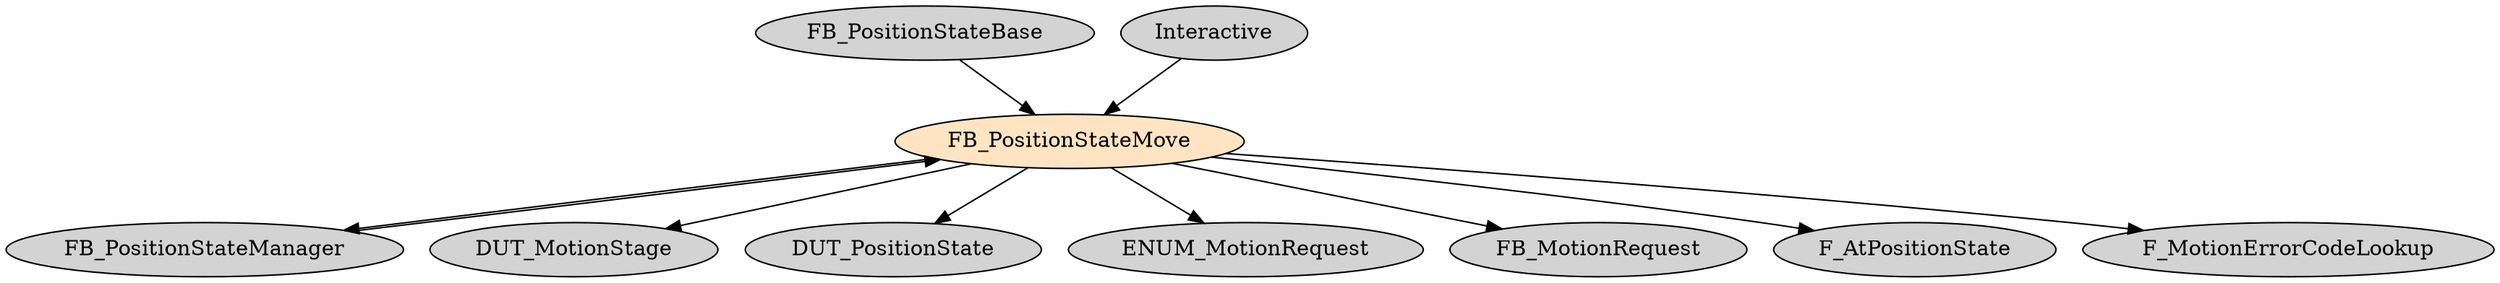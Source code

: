 digraph FB_PositionStateMove {
     node [style=filled]
    FB_PositionStateMove [fillcolor = bisque];
    FB_PositionStateBase -> FB_PositionStateMove;
    FB_PositionStateManager -> FB_PositionStateMove;
    FB_PositionStateMove -> DUT_MotionStage;
    FB_PositionStateMove -> DUT_PositionState;
    FB_PositionStateMove -> ENUM_MotionRequest;
    FB_PositionStateMove -> FB_MotionRequest;
    FB_PositionStateMove -> FB_PositionStateManager;
    FB_PositionStateMove -> F_AtPositionState;
    FB_PositionStateMove -> F_MotionErrorCodeLookup;
    Interactive -> FB_PositionStateMove;
}
